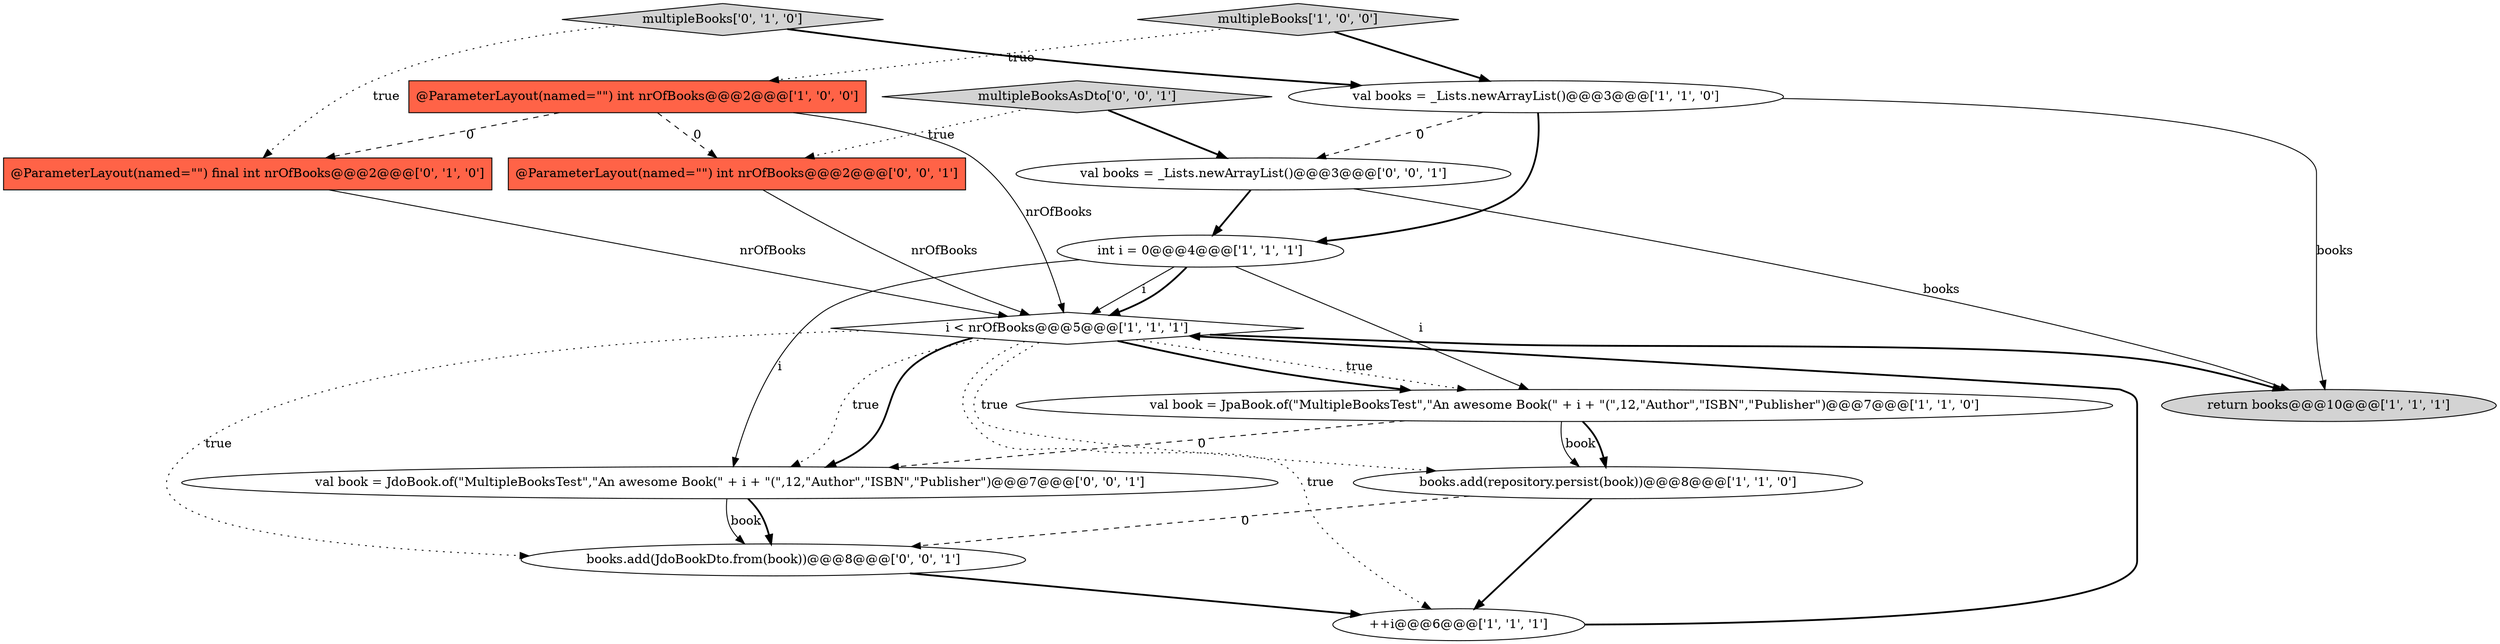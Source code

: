 digraph {
13 [style = filled, label = "@ParameterLayout(named=\"\") int nrOfBooks@@@2@@@['0', '0', '1']", fillcolor = tomato, shape = box image = "AAA0AAABBB3BBB"];
10 [style = filled, label = "@ParameterLayout(named=\"\") final int nrOfBooks@@@2@@@['0', '1', '0']", fillcolor = tomato, shape = box image = "AAA1AAABBB2BBB"];
2 [style = filled, label = "multipleBooks['1', '0', '0']", fillcolor = lightgray, shape = diamond image = "AAA0AAABBB1BBB"];
11 [style = filled, label = "multipleBooksAsDto['0', '0', '1']", fillcolor = lightgray, shape = diamond image = "AAA0AAABBB3BBB"];
6 [style = filled, label = "books.add(repository.persist(book))@@@8@@@['1', '1', '0']", fillcolor = white, shape = ellipse image = "AAA0AAABBB1BBB"];
0 [style = filled, label = "int i = 0@@@4@@@['1', '1', '1']", fillcolor = white, shape = ellipse image = "AAA0AAABBB1BBB"];
12 [style = filled, label = "val book = JdoBook.of(\"MultipleBooksTest\",\"An awesome Book(\" + i + \"(\",12,\"Author\",\"ISBN\",\"Publisher\")@@@7@@@['0', '0', '1']", fillcolor = white, shape = ellipse image = "AAA0AAABBB3BBB"];
5 [style = filled, label = "@ParameterLayout(named=\"\") int nrOfBooks@@@2@@@['1', '0', '0']", fillcolor = tomato, shape = box image = "AAA1AAABBB1BBB"];
8 [style = filled, label = "val books = _Lists.newArrayList()@@@3@@@['1', '1', '0']", fillcolor = white, shape = ellipse image = "AAA0AAABBB1BBB"];
7 [style = filled, label = "val book = JpaBook.of(\"MultipleBooksTest\",\"An awesome Book(\" + i + \"(\",12,\"Author\",\"ISBN\",\"Publisher\")@@@7@@@['1', '1', '0']", fillcolor = white, shape = ellipse image = "AAA0AAABBB1BBB"];
1 [style = filled, label = "return books@@@10@@@['1', '1', '1']", fillcolor = lightgray, shape = ellipse image = "AAA0AAABBB1BBB"];
9 [style = filled, label = "multipleBooks['0', '1', '0']", fillcolor = lightgray, shape = diamond image = "AAA0AAABBB2BBB"];
14 [style = filled, label = "books.add(JdoBookDto.from(book))@@@8@@@['0', '0', '1']", fillcolor = white, shape = ellipse image = "AAA0AAABBB3BBB"];
15 [style = filled, label = "val books = _Lists.newArrayList()@@@3@@@['0', '0', '1']", fillcolor = white, shape = ellipse image = "AAA0AAABBB3BBB"];
4 [style = filled, label = "++i@@@6@@@['1', '1', '1']", fillcolor = white, shape = ellipse image = "AAA0AAABBB1BBB"];
3 [style = filled, label = "i < nrOfBooks@@@5@@@['1', '1', '1']", fillcolor = white, shape = diamond image = "AAA0AAABBB1BBB"];
5->13 [style = dashed, label="0"];
0->3 [style = bold, label=""];
4->3 [style = bold, label=""];
3->7 [style = dotted, label="true"];
3->1 [style = bold, label=""];
0->12 [style = solid, label="i"];
5->3 [style = solid, label="nrOfBooks"];
8->15 [style = dashed, label="0"];
3->4 [style = dotted, label="true"];
13->3 [style = solid, label="nrOfBooks"];
11->13 [style = dotted, label="true"];
3->12 [style = bold, label=""];
6->14 [style = dashed, label="0"];
3->6 [style = dotted, label="true"];
9->8 [style = bold, label=""];
11->15 [style = bold, label=""];
3->14 [style = dotted, label="true"];
8->0 [style = bold, label=""];
7->6 [style = solid, label="book"];
6->4 [style = bold, label=""];
5->10 [style = dashed, label="0"];
3->7 [style = bold, label=""];
10->3 [style = solid, label="nrOfBooks"];
3->12 [style = dotted, label="true"];
15->0 [style = bold, label=""];
12->14 [style = solid, label="book"];
15->1 [style = solid, label="books"];
7->6 [style = bold, label=""];
0->3 [style = solid, label="i"];
12->14 [style = bold, label=""];
8->1 [style = solid, label="books"];
7->12 [style = dashed, label="0"];
2->5 [style = dotted, label="true"];
9->10 [style = dotted, label="true"];
0->7 [style = solid, label="i"];
2->8 [style = bold, label=""];
14->4 [style = bold, label=""];
}
